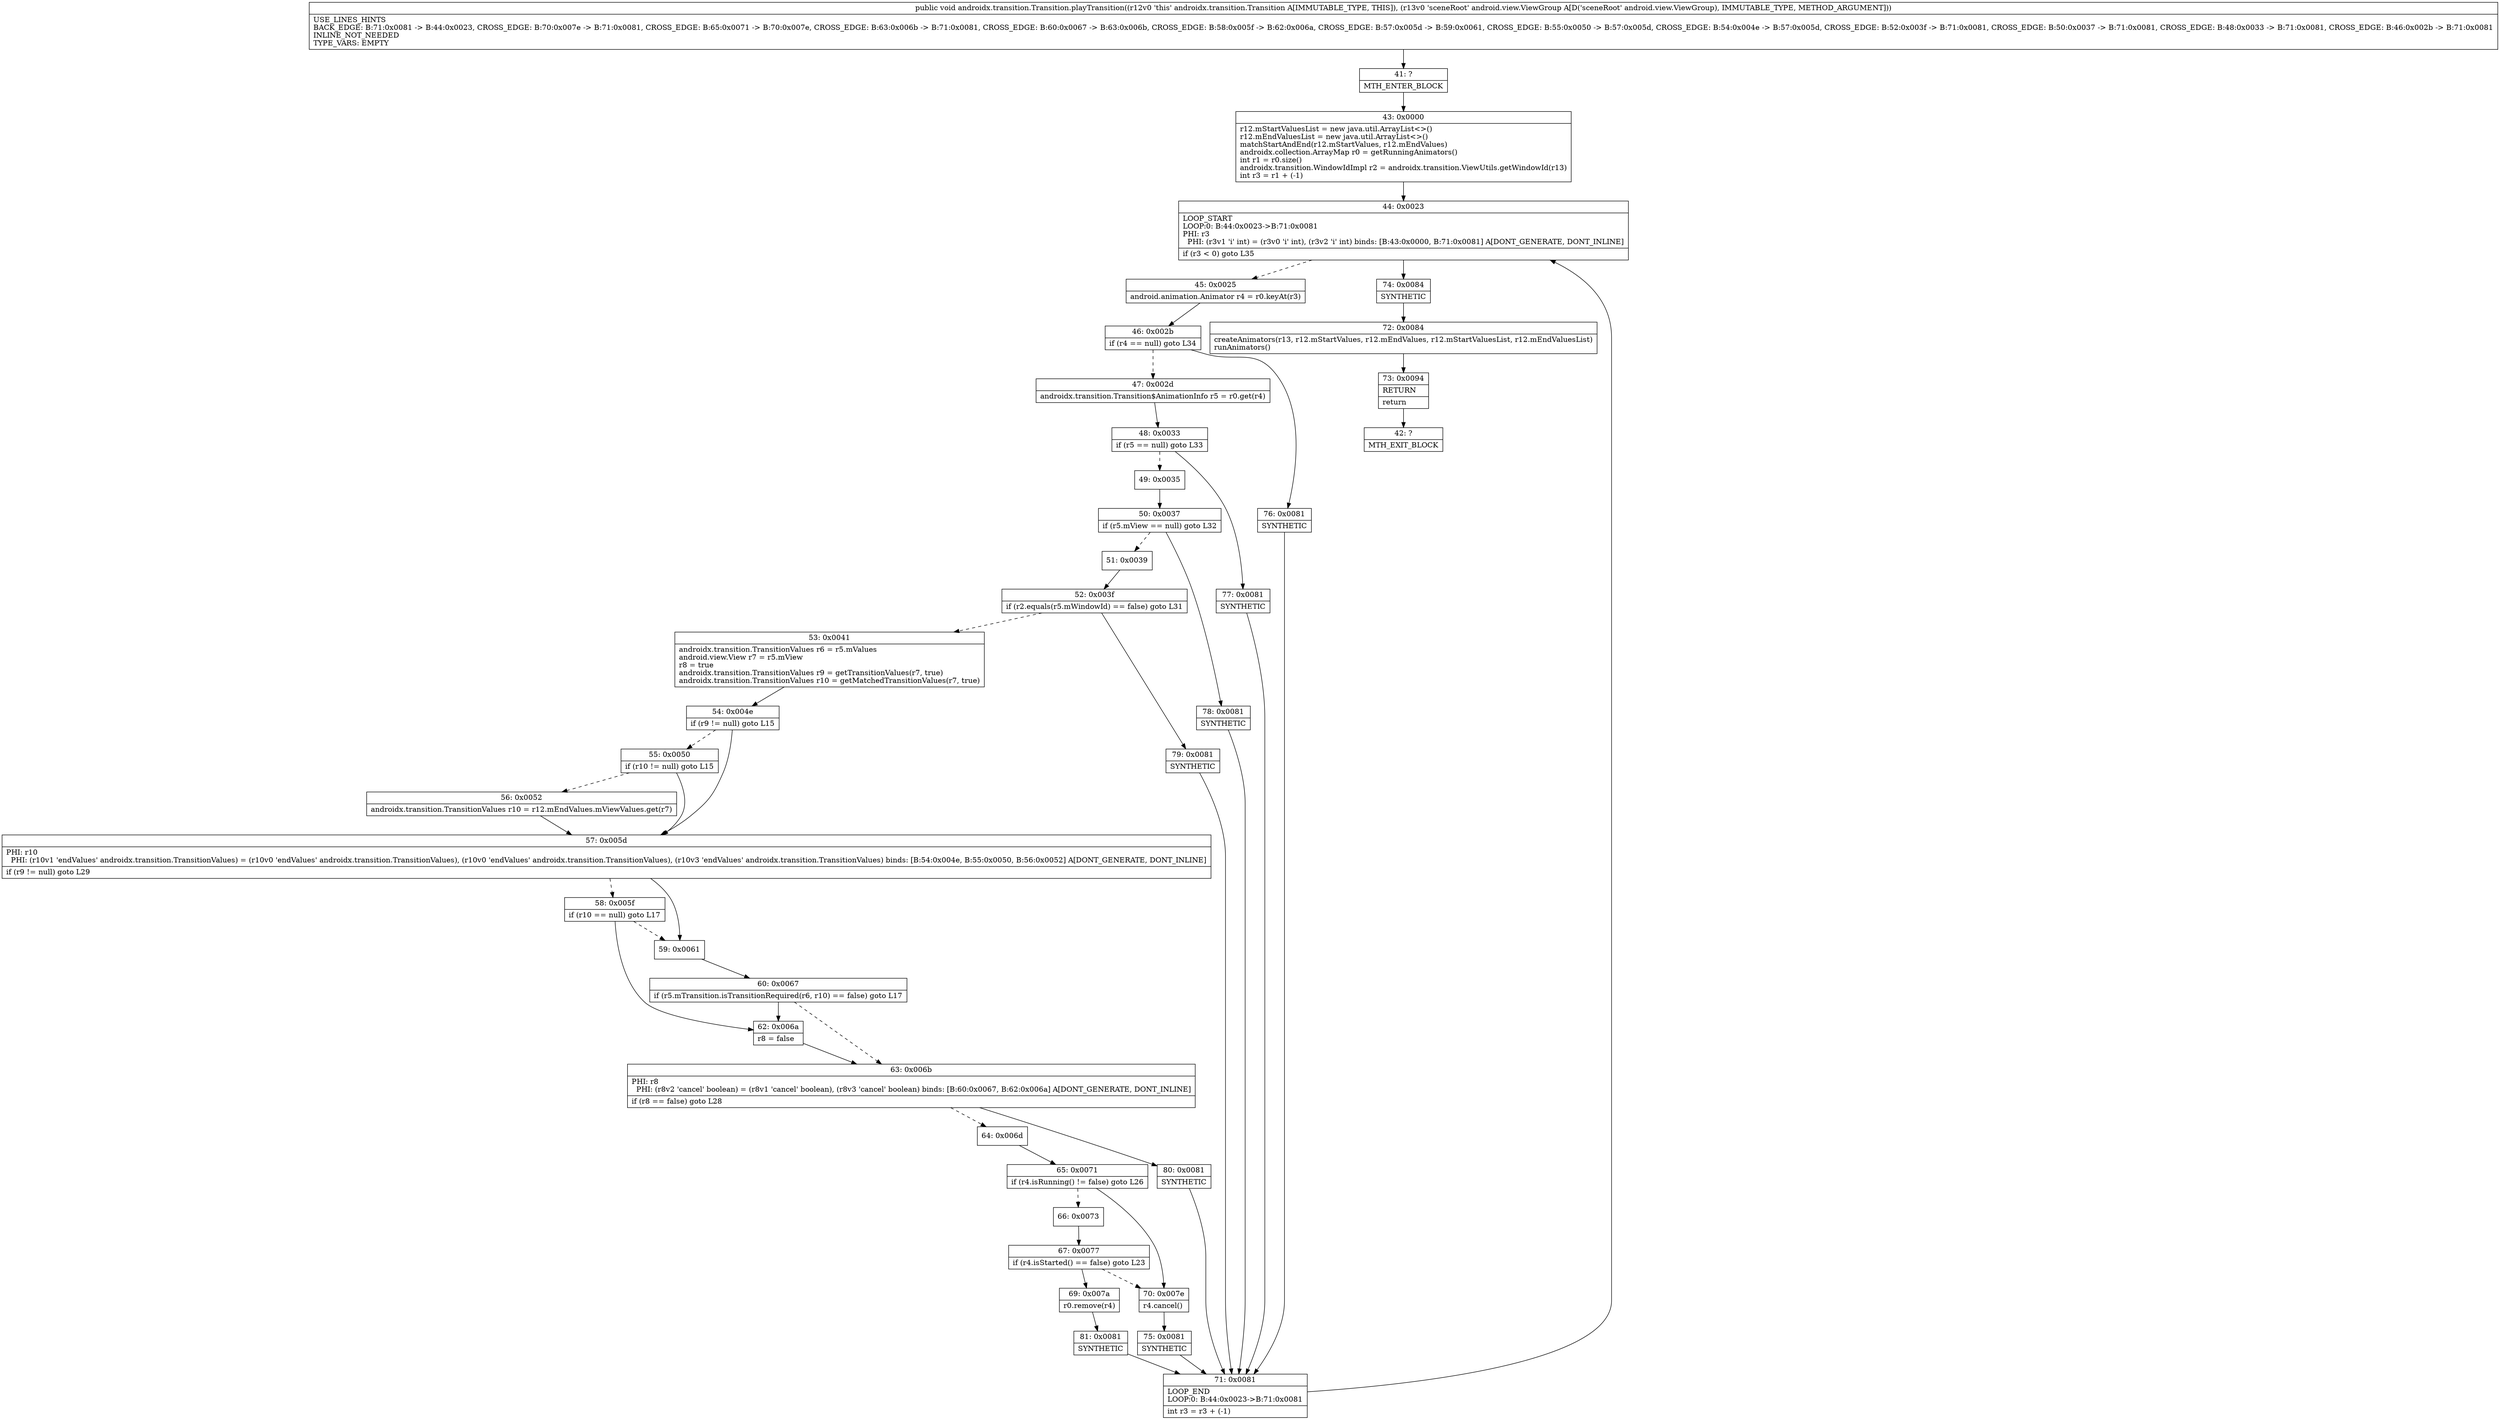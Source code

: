 digraph "CFG forandroidx.transition.Transition.playTransition(Landroid\/view\/ViewGroup;)V" {
Node_41 [shape=record,label="{41\:\ ?|MTH_ENTER_BLOCK\l}"];
Node_43 [shape=record,label="{43\:\ 0x0000|r12.mStartValuesList = new java.util.ArrayList\<\>()\lr12.mEndValuesList = new java.util.ArrayList\<\>()\lmatchStartAndEnd(r12.mStartValues, r12.mEndValues)\landroidx.collection.ArrayMap r0 = getRunningAnimators()\lint r1 = r0.size()\landroidx.transition.WindowIdImpl r2 = androidx.transition.ViewUtils.getWindowId(r13)\lint r3 = r1 + (\-1)\l}"];
Node_44 [shape=record,label="{44\:\ 0x0023|LOOP_START\lLOOP:0: B:44:0x0023\-\>B:71:0x0081\lPHI: r3 \l  PHI: (r3v1 'i' int) = (r3v0 'i' int), (r3v2 'i' int) binds: [B:43:0x0000, B:71:0x0081] A[DONT_GENERATE, DONT_INLINE]\l|if (r3 \< 0) goto L35\l}"];
Node_45 [shape=record,label="{45\:\ 0x0025|android.animation.Animator r4 = r0.keyAt(r3)\l}"];
Node_46 [shape=record,label="{46\:\ 0x002b|if (r4 == null) goto L34\l}"];
Node_47 [shape=record,label="{47\:\ 0x002d|androidx.transition.Transition$AnimationInfo r5 = r0.get(r4)\l}"];
Node_48 [shape=record,label="{48\:\ 0x0033|if (r5 == null) goto L33\l}"];
Node_49 [shape=record,label="{49\:\ 0x0035}"];
Node_50 [shape=record,label="{50\:\ 0x0037|if (r5.mView == null) goto L32\l}"];
Node_51 [shape=record,label="{51\:\ 0x0039}"];
Node_52 [shape=record,label="{52\:\ 0x003f|if (r2.equals(r5.mWindowId) == false) goto L31\l}"];
Node_53 [shape=record,label="{53\:\ 0x0041|androidx.transition.TransitionValues r6 = r5.mValues\landroid.view.View r7 = r5.mView\lr8 = true\landroidx.transition.TransitionValues r9 = getTransitionValues(r7, true)\landroidx.transition.TransitionValues r10 = getMatchedTransitionValues(r7, true)\l}"];
Node_54 [shape=record,label="{54\:\ 0x004e|if (r9 != null) goto L15\l}"];
Node_55 [shape=record,label="{55\:\ 0x0050|if (r10 != null) goto L15\l}"];
Node_56 [shape=record,label="{56\:\ 0x0052|androidx.transition.TransitionValues r10 = r12.mEndValues.mViewValues.get(r7)\l}"];
Node_57 [shape=record,label="{57\:\ 0x005d|PHI: r10 \l  PHI: (r10v1 'endValues' androidx.transition.TransitionValues) = (r10v0 'endValues' androidx.transition.TransitionValues), (r10v0 'endValues' androidx.transition.TransitionValues), (r10v3 'endValues' androidx.transition.TransitionValues) binds: [B:54:0x004e, B:55:0x0050, B:56:0x0052] A[DONT_GENERATE, DONT_INLINE]\l|if (r9 != null) goto L29\l}"];
Node_58 [shape=record,label="{58\:\ 0x005f|if (r10 == null) goto L17\l}"];
Node_62 [shape=record,label="{62\:\ 0x006a|r8 = false\l}"];
Node_63 [shape=record,label="{63\:\ 0x006b|PHI: r8 \l  PHI: (r8v2 'cancel' boolean) = (r8v1 'cancel' boolean), (r8v3 'cancel' boolean) binds: [B:60:0x0067, B:62:0x006a] A[DONT_GENERATE, DONT_INLINE]\l|if (r8 == false) goto L28\l}"];
Node_64 [shape=record,label="{64\:\ 0x006d}"];
Node_65 [shape=record,label="{65\:\ 0x0071|if (r4.isRunning() != false) goto L26\l}"];
Node_66 [shape=record,label="{66\:\ 0x0073}"];
Node_67 [shape=record,label="{67\:\ 0x0077|if (r4.isStarted() == false) goto L23\l}"];
Node_69 [shape=record,label="{69\:\ 0x007a|r0.remove(r4)\l}"];
Node_81 [shape=record,label="{81\:\ 0x0081|SYNTHETIC\l}"];
Node_71 [shape=record,label="{71\:\ 0x0081|LOOP_END\lLOOP:0: B:44:0x0023\-\>B:71:0x0081\l|int r3 = r3 + (\-1)\l}"];
Node_70 [shape=record,label="{70\:\ 0x007e|r4.cancel()\l}"];
Node_75 [shape=record,label="{75\:\ 0x0081|SYNTHETIC\l}"];
Node_80 [shape=record,label="{80\:\ 0x0081|SYNTHETIC\l}"];
Node_59 [shape=record,label="{59\:\ 0x0061}"];
Node_60 [shape=record,label="{60\:\ 0x0067|if (r5.mTransition.isTransitionRequired(r6, r10) == false) goto L17\l}"];
Node_79 [shape=record,label="{79\:\ 0x0081|SYNTHETIC\l}"];
Node_78 [shape=record,label="{78\:\ 0x0081|SYNTHETIC\l}"];
Node_77 [shape=record,label="{77\:\ 0x0081|SYNTHETIC\l}"];
Node_76 [shape=record,label="{76\:\ 0x0081|SYNTHETIC\l}"];
Node_74 [shape=record,label="{74\:\ 0x0084|SYNTHETIC\l}"];
Node_72 [shape=record,label="{72\:\ 0x0084|createAnimators(r13, r12.mStartValues, r12.mEndValues, r12.mStartValuesList, r12.mEndValuesList)\lrunAnimators()\l}"];
Node_73 [shape=record,label="{73\:\ 0x0094|RETURN\l|return\l}"];
Node_42 [shape=record,label="{42\:\ ?|MTH_EXIT_BLOCK\l}"];
MethodNode[shape=record,label="{public void androidx.transition.Transition.playTransition((r12v0 'this' androidx.transition.Transition A[IMMUTABLE_TYPE, THIS]), (r13v0 'sceneRoot' android.view.ViewGroup A[D('sceneRoot' android.view.ViewGroup), IMMUTABLE_TYPE, METHOD_ARGUMENT]))  | USE_LINES_HINTS\lBACK_EDGE: B:71:0x0081 \-\> B:44:0x0023, CROSS_EDGE: B:70:0x007e \-\> B:71:0x0081, CROSS_EDGE: B:65:0x0071 \-\> B:70:0x007e, CROSS_EDGE: B:63:0x006b \-\> B:71:0x0081, CROSS_EDGE: B:60:0x0067 \-\> B:63:0x006b, CROSS_EDGE: B:58:0x005f \-\> B:62:0x006a, CROSS_EDGE: B:57:0x005d \-\> B:59:0x0061, CROSS_EDGE: B:55:0x0050 \-\> B:57:0x005d, CROSS_EDGE: B:54:0x004e \-\> B:57:0x005d, CROSS_EDGE: B:52:0x003f \-\> B:71:0x0081, CROSS_EDGE: B:50:0x0037 \-\> B:71:0x0081, CROSS_EDGE: B:48:0x0033 \-\> B:71:0x0081, CROSS_EDGE: B:46:0x002b \-\> B:71:0x0081\lINLINE_NOT_NEEDED\lTYPE_VARS: EMPTY\l}"];
MethodNode -> Node_41;Node_41 -> Node_43;
Node_43 -> Node_44;
Node_44 -> Node_45[style=dashed];
Node_44 -> Node_74;
Node_45 -> Node_46;
Node_46 -> Node_47[style=dashed];
Node_46 -> Node_76;
Node_47 -> Node_48;
Node_48 -> Node_49[style=dashed];
Node_48 -> Node_77;
Node_49 -> Node_50;
Node_50 -> Node_51[style=dashed];
Node_50 -> Node_78;
Node_51 -> Node_52;
Node_52 -> Node_53[style=dashed];
Node_52 -> Node_79;
Node_53 -> Node_54;
Node_54 -> Node_55[style=dashed];
Node_54 -> Node_57;
Node_55 -> Node_56[style=dashed];
Node_55 -> Node_57;
Node_56 -> Node_57;
Node_57 -> Node_58[style=dashed];
Node_57 -> Node_59;
Node_58 -> Node_59[style=dashed];
Node_58 -> Node_62;
Node_62 -> Node_63;
Node_63 -> Node_64[style=dashed];
Node_63 -> Node_80;
Node_64 -> Node_65;
Node_65 -> Node_66[style=dashed];
Node_65 -> Node_70;
Node_66 -> Node_67;
Node_67 -> Node_69;
Node_67 -> Node_70[style=dashed];
Node_69 -> Node_81;
Node_81 -> Node_71;
Node_71 -> Node_44;
Node_70 -> Node_75;
Node_75 -> Node_71;
Node_80 -> Node_71;
Node_59 -> Node_60;
Node_60 -> Node_62;
Node_60 -> Node_63[style=dashed];
Node_79 -> Node_71;
Node_78 -> Node_71;
Node_77 -> Node_71;
Node_76 -> Node_71;
Node_74 -> Node_72;
Node_72 -> Node_73;
Node_73 -> Node_42;
}

